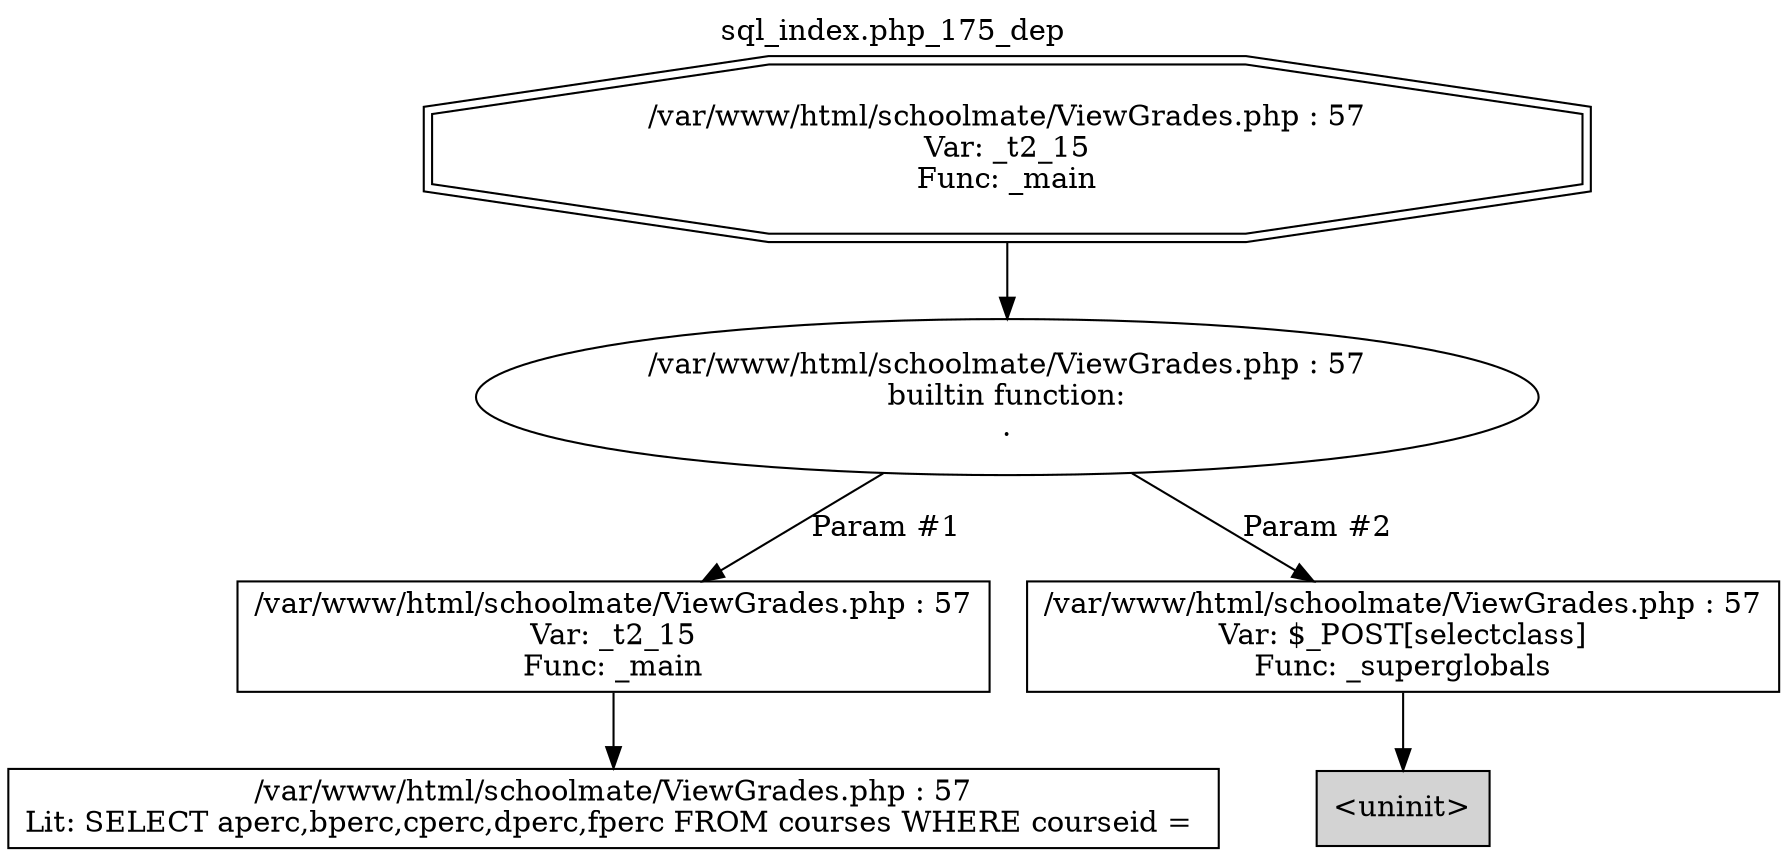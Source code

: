 digraph cfg {
  label="sql_index.php_175_dep";
  labelloc=t;
  n1 [shape=doubleoctagon, label="/var/www/html/schoolmate/ViewGrades.php : 57\nVar: _t2_15\nFunc: _main\n"];
  n2 [shape=ellipse, label="/var/www/html/schoolmate/ViewGrades.php : 57\nbuiltin function:\n.\n"];
  n3 [shape=box, label="/var/www/html/schoolmate/ViewGrades.php : 57\nVar: _t2_15\nFunc: _main\n"];
  n4 [shape=box, label="/var/www/html/schoolmate/ViewGrades.php : 57\nLit: SELECT aperc,bperc,cperc,dperc,fperc FROM courses WHERE courseid = \n"];
  n5 [shape=box, label="/var/www/html/schoolmate/ViewGrades.php : 57\nVar: $_POST[selectclass]\nFunc: _superglobals\n"];
  n6 [shape=box, label="<uninit>",style=filled];
  n1 -> n2;
  n3 -> n4;
  n2 -> n3[label="Param #1"];
  n2 -> n5[label="Param #2"];
  n5 -> n6;
}

